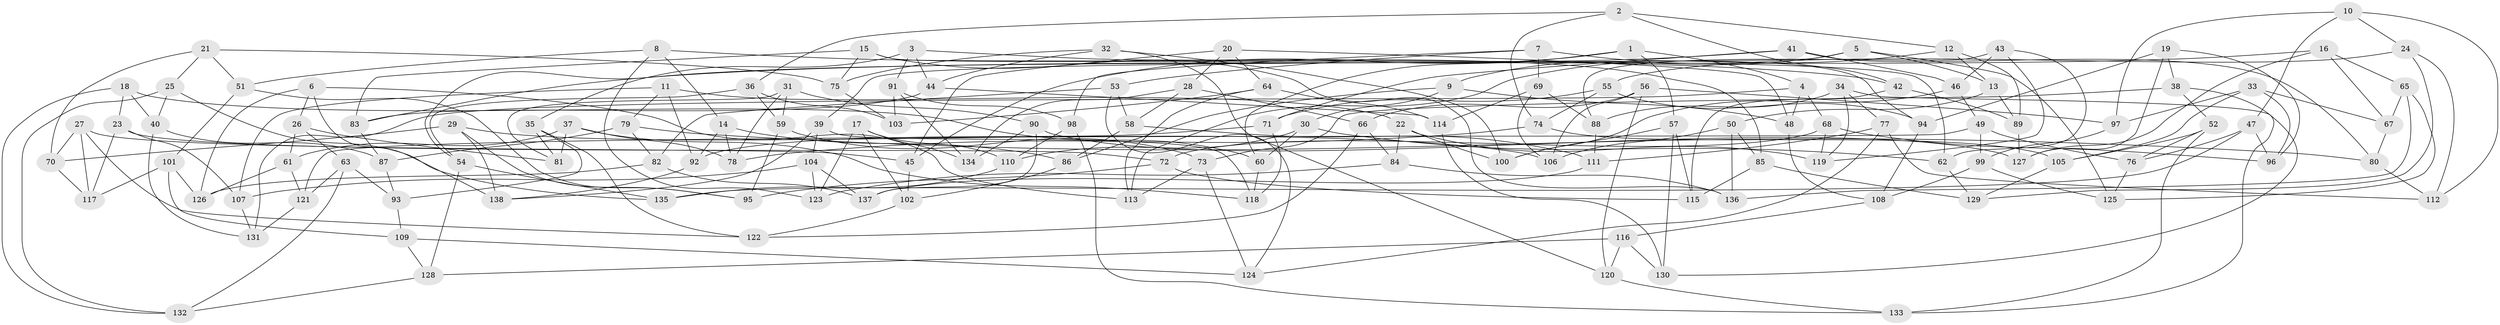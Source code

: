 // Generated by graph-tools (version 1.1) at 2025/57/03/09/25 04:57:40]
// undirected, 138 vertices, 276 edges
graph export_dot {
graph [start="1"]
  node [color=gray90,style=filled];
  1;
  2;
  3;
  4;
  5;
  6;
  7;
  8;
  9;
  10;
  11;
  12;
  13;
  14;
  15;
  16;
  17;
  18;
  19;
  20;
  21;
  22;
  23;
  24;
  25;
  26;
  27;
  28;
  29;
  30;
  31;
  32;
  33;
  34;
  35;
  36;
  37;
  38;
  39;
  40;
  41;
  42;
  43;
  44;
  45;
  46;
  47;
  48;
  49;
  50;
  51;
  52;
  53;
  54;
  55;
  56;
  57;
  58;
  59;
  60;
  61;
  62;
  63;
  64;
  65;
  66;
  67;
  68;
  69;
  70;
  71;
  72;
  73;
  74;
  75;
  76;
  77;
  78;
  79;
  80;
  81;
  82;
  83;
  84;
  85;
  86;
  87;
  88;
  89;
  90;
  91;
  92;
  93;
  94;
  95;
  96;
  97;
  98;
  99;
  100;
  101;
  102;
  103;
  104;
  105;
  106;
  107;
  108;
  109;
  110;
  111;
  112;
  113;
  114;
  115;
  116;
  117;
  118;
  119;
  120;
  121;
  122;
  123;
  124;
  125;
  126;
  127;
  128;
  129;
  130;
  131;
  132;
  133;
  134;
  135;
  136;
  137;
  138;
  1 -- 45;
  1 -- 57;
  1 -- 60;
  1 -- 4;
  2 -- 12;
  2 -- 74;
  2 -- 36;
  2 -- 42;
  3 -- 35;
  3 -- 44;
  3 -- 91;
  3 -- 85;
  4 -- 68;
  4 -- 48;
  4 -- 131;
  5 -- 39;
  5 -- 125;
  5 -- 13;
  5 -- 9;
  6 -- 126;
  6 -- 138;
  6 -- 113;
  6 -- 26;
  7 -- 98;
  7 -- 94;
  7 -- 53;
  7 -- 69;
  8 -- 42;
  8 -- 51;
  8 -- 14;
  8 -- 123;
  9 -- 30;
  9 -- 48;
  9 -- 86;
  10 -- 112;
  10 -- 24;
  10 -- 97;
  10 -- 47;
  11 -- 92;
  11 -- 107;
  11 -- 79;
  11 -- 22;
  12 -- 113;
  12 -- 13;
  12 -- 89;
  13 -- 89;
  13 -- 50;
  14 -- 86;
  14 -- 78;
  14 -- 92;
  15 -- 83;
  15 -- 136;
  15 -- 75;
  15 -- 62;
  16 -- 83;
  16 -- 65;
  16 -- 67;
  16 -- 127;
  17 -- 110;
  17 -- 102;
  17 -- 134;
  17 -- 123;
  18 -- 23;
  18 -- 132;
  18 -- 40;
  18 -- 60;
  19 -- 94;
  19 -- 96;
  19 -- 38;
  19 -- 127;
  20 -- 28;
  20 -- 64;
  20 -- 45;
  20 -- 48;
  21 -- 25;
  21 -- 75;
  21 -- 51;
  21 -- 70;
  22 -- 119;
  22 -- 100;
  22 -- 84;
  23 -- 72;
  23 -- 117;
  23 -- 107;
  24 -- 55;
  24 -- 112;
  24 -- 129;
  25 -- 40;
  25 -- 132;
  25 -- 135;
  26 -- 61;
  26 -- 63;
  26 -- 81;
  27 -- 70;
  27 -- 117;
  27 -- 45;
  27 -- 122;
  28 -- 66;
  28 -- 134;
  28 -- 58;
  29 -- 138;
  29 -- 95;
  29 -- 70;
  29 -- 106;
  30 -- 110;
  30 -- 60;
  30 -- 62;
  31 -- 78;
  31 -- 81;
  31 -- 59;
  31 -- 90;
  32 -- 75;
  32 -- 44;
  32 -- 100;
  32 -- 120;
  33 -- 67;
  33 -- 105;
  33 -- 96;
  33 -- 97;
  34 -- 119;
  34 -- 77;
  34 -- 88;
  34 -- 133;
  35 -- 122;
  35 -- 93;
  35 -- 81;
  36 -- 54;
  36 -- 103;
  36 -- 59;
  37 -- 78;
  37 -- 118;
  37 -- 81;
  37 -- 61;
  38 -- 73;
  38 -- 52;
  38 -- 130;
  39 -- 118;
  39 -- 138;
  39 -- 104;
  40 -- 87;
  40 -- 131;
  41 -- 46;
  41 -- 54;
  41 -- 80;
  41 -- 71;
  42 -- 89;
  42 -- 115;
  43 -- 46;
  43 -- 62;
  43 -- 88;
  43 -- 119;
  44 -- 114;
  44 -- 83;
  45 -- 102;
  46 -- 49;
  46 -- 100;
  47 -- 135;
  47 -- 96;
  47 -- 76;
  48 -- 108;
  49 -- 99;
  49 -- 121;
  49 -- 76;
  50 -- 85;
  50 -- 106;
  50 -- 136;
  51 -- 101;
  51 -- 95;
  52 -- 133;
  52 -- 76;
  52 -- 105;
  53 -- 58;
  53 -- 124;
  53 -- 82;
  54 -- 135;
  54 -- 128;
  55 -- 94;
  55 -- 71;
  55 -- 74;
  56 -- 120;
  56 -- 106;
  56 -- 97;
  56 -- 66;
  57 -- 130;
  57 -- 100;
  57 -- 115;
  58 -- 111;
  58 -- 86;
  59 -- 73;
  59 -- 95;
  60 -- 118;
  61 -- 121;
  61 -- 126;
  62 -- 129;
  63 -- 93;
  63 -- 121;
  63 -- 132;
  64 -- 114;
  64 -- 103;
  64 -- 113;
  65 -- 67;
  65 -- 125;
  65 -- 136;
  66 -- 122;
  66 -- 84;
  67 -- 80;
  68 -- 72;
  68 -- 96;
  68 -- 119;
  69 -- 106;
  69 -- 88;
  69 -- 114;
  70 -- 117;
  71 -- 118;
  71 -- 92;
  72 -- 95;
  72 -- 115;
  73 -- 113;
  73 -- 124;
  74 -- 78;
  74 -- 105;
  75 -- 103;
  76 -- 125;
  77 -- 124;
  77 -- 112;
  77 -- 111;
  79 -- 87;
  79 -- 82;
  79 -- 80;
  80 -- 112;
  82 -- 126;
  82 -- 137;
  83 -- 87;
  84 -- 136;
  84 -- 123;
  85 -- 129;
  85 -- 115;
  86 -- 102;
  87 -- 93;
  88 -- 111;
  89 -- 127;
  90 -- 127;
  90 -- 137;
  90 -- 134;
  91 -- 134;
  91 -- 98;
  91 -- 103;
  92 -- 138;
  93 -- 109;
  94 -- 108;
  97 -- 99;
  98 -- 133;
  98 -- 110;
  99 -- 125;
  99 -- 108;
  101 -- 109;
  101 -- 126;
  101 -- 117;
  102 -- 122;
  104 -- 123;
  104 -- 107;
  104 -- 137;
  105 -- 129;
  107 -- 131;
  108 -- 116;
  109 -- 124;
  109 -- 128;
  110 -- 135;
  111 -- 137;
  114 -- 130;
  116 -- 130;
  116 -- 120;
  116 -- 128;
  120 -- 133;
  121 -- 131;
  128 -- 132;
}
